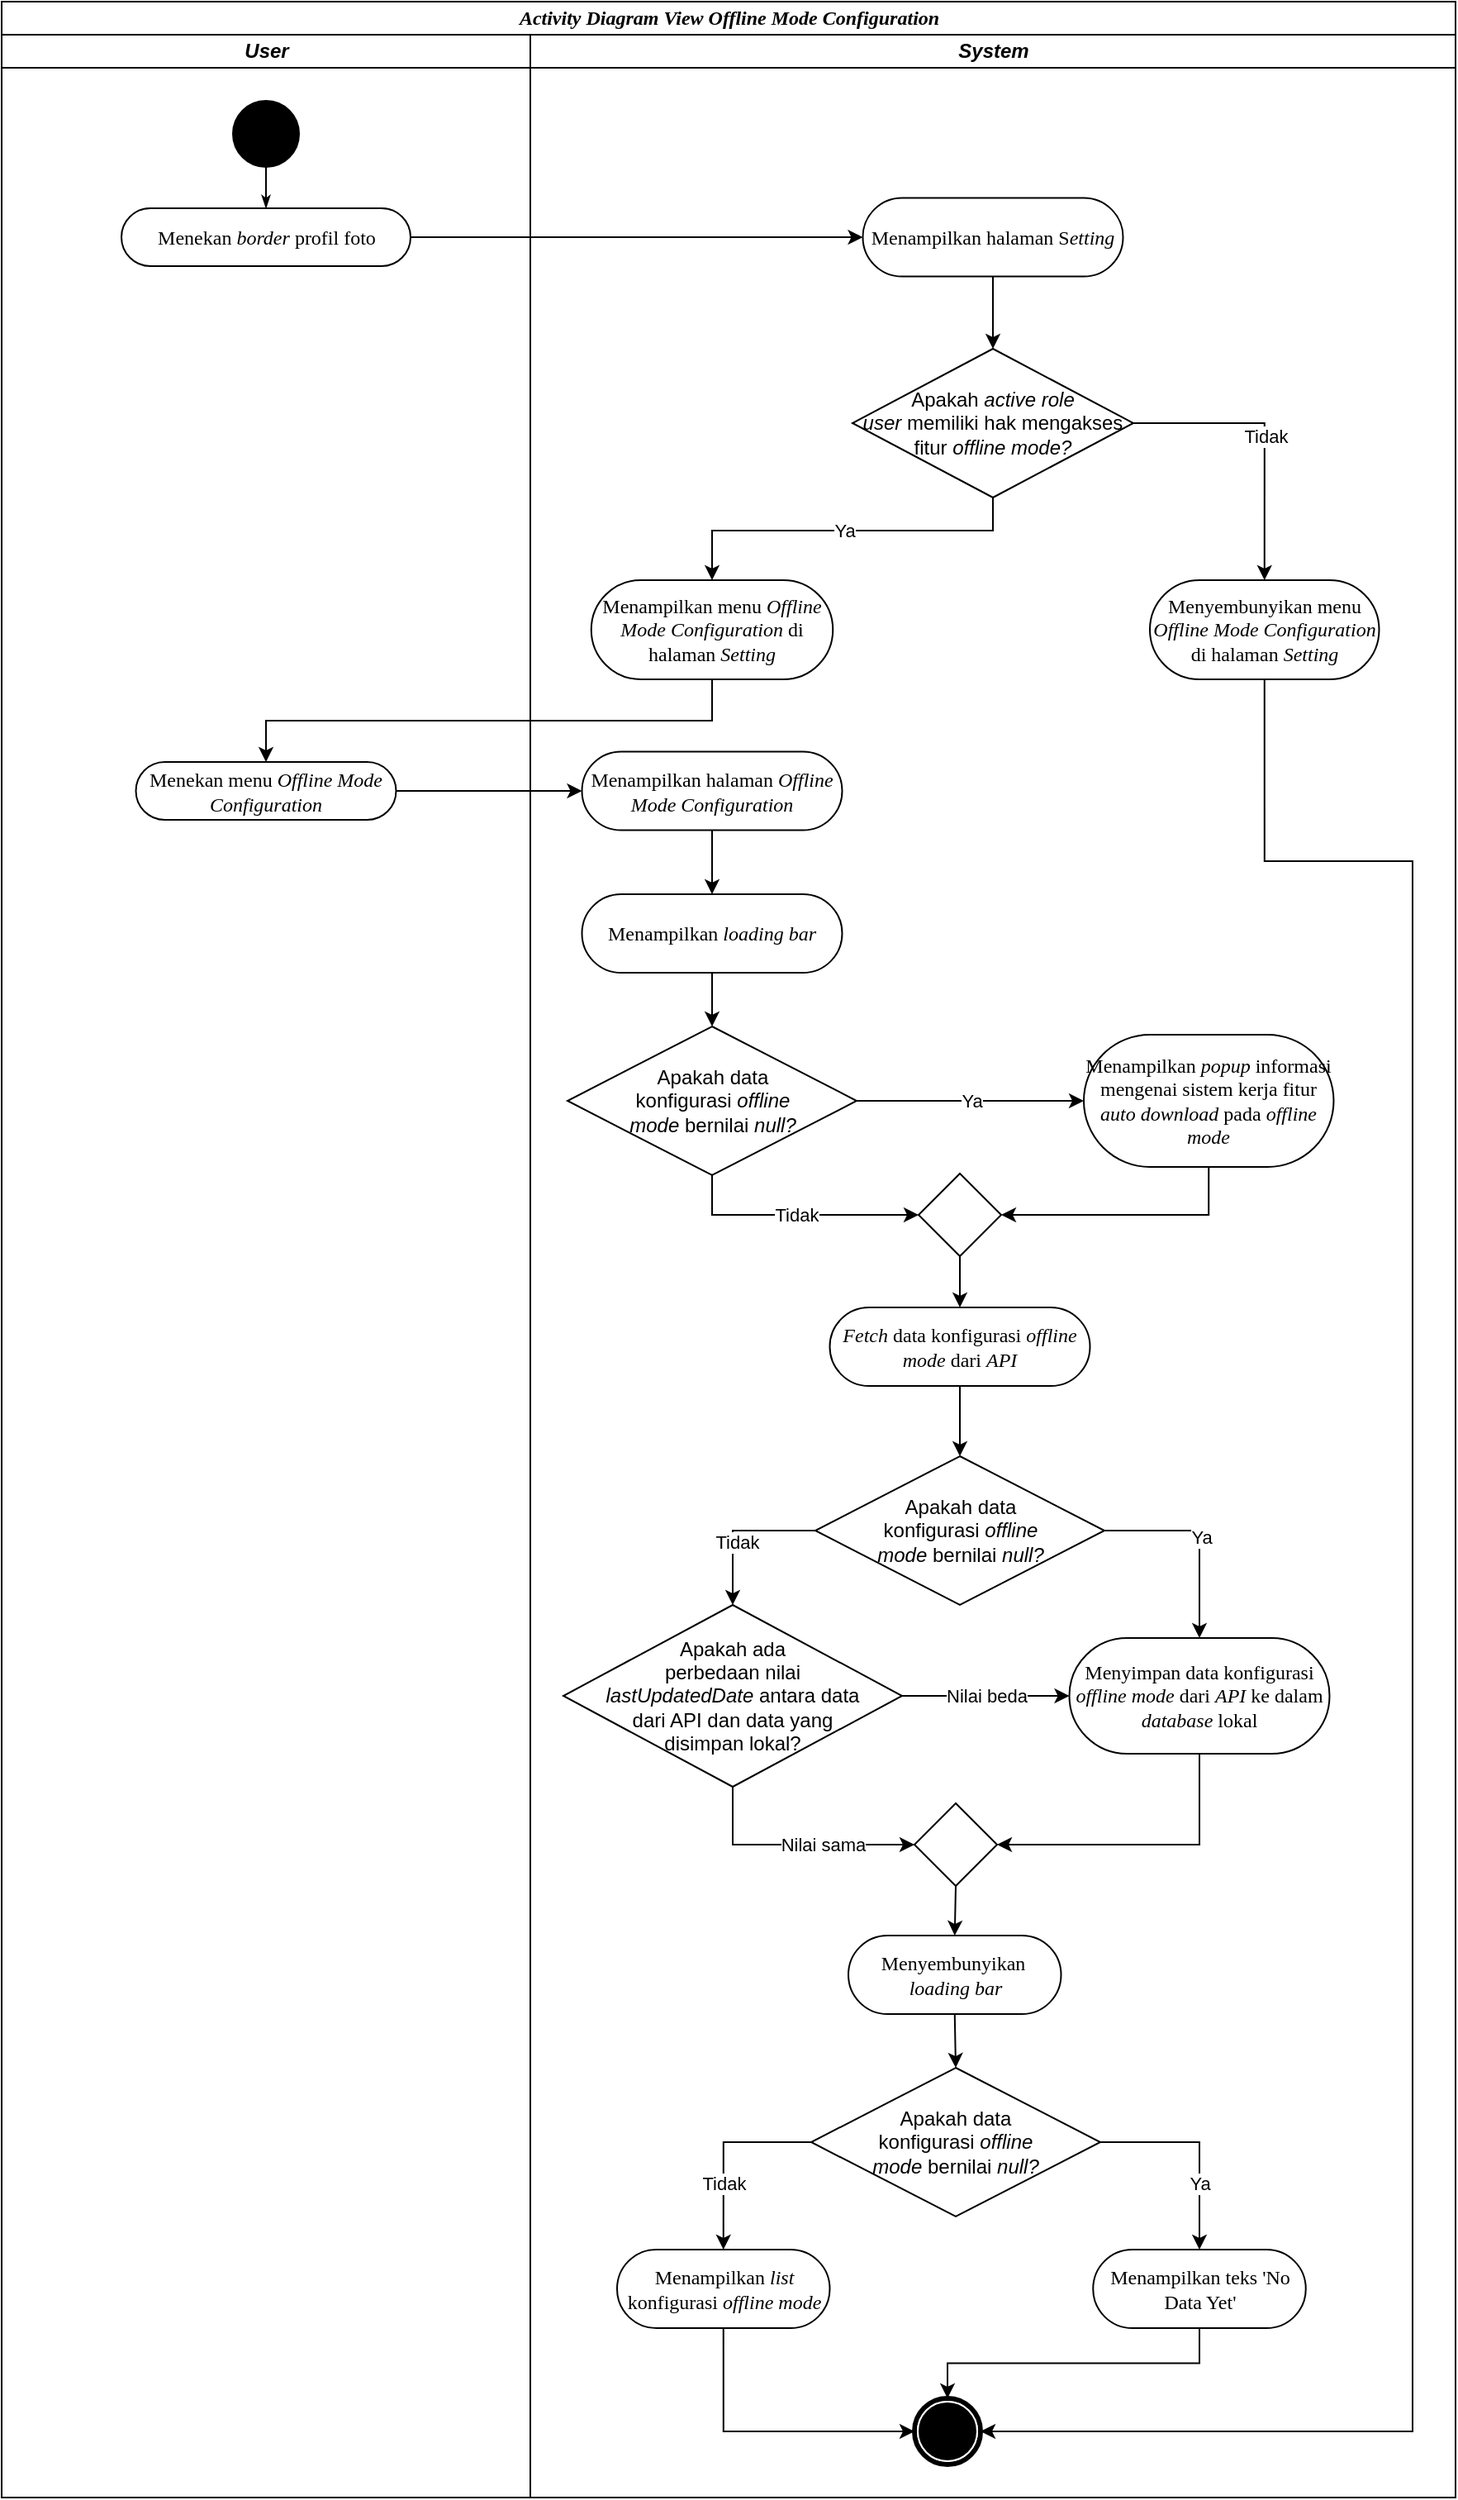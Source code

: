 <mxfile version="20.8.3" type="github">
  <diagram name="Page-1" id="0783ab3e-0a74-02c8-0abd-f7b4e66b4bec">
    <mxGraphModel dx="1985" dy="894" grid="1" gridSize="10" guides="1" tooltips="1" connect="1" arrows="1" fold="1" page="1" pageScale="1" pageWidth="850" pageHeight="1100" background="none" math="0" shadow="0">
      <root>
        <mxCell id="0" />
        <mxCell id="1" parent="0" />
        <mxCell id="1c1d494c118603dd-1" value="&lt;i&gt;Activity Diagram&lt;/i&gt;&amp;nbsp;&lt;i&gt;View Offline Mode Configuration&lt;/i&gt;" style="swimlane;html=1;childLayout=stackLayout;startSize=20;rounded=0;shadow=0;comic=0;labelBackgroundColor=none;strokeWidth=1;fontFamily=Verdana;fontSize=12;align=center;" parent="1" vertex="1">
          <mxGeometry x="85" y="160" width="880" height="1510" as="geometry" />
        </mxCell>
        <mxCell id="1c1d494c118603dd-2" value="&lt;i&gt;User&lt;/i&gt;" style="swimlane;html=1;startSize=20;" parent="1c1d494c118603dd-1" vertex="1">
          <mxGeometry y="20" width="320" height="1490" as="geometry">
            <mxRectangle y="20" width="40" height="970" as="alternateBounds" />
          </mxGeometry>
        </mxCell>
        <mxCell id="60571a20871a0731-4" value="" style="ellipse;whiteSpace=wrap;html=1;rounded=0;shadow=0;comic=0;labelBackgroundColor=none;strokeWidth=1;fillColor=#000000;fontFamily=Verdana;fontSize=12;align=center;" parent="1c1d494c118603dd-2" vertex="1">
          <mxGeometry x="140" y="40" width="40" height="40" as="geometry" />
        </mxCell>
        <mxCell id="60571a20871a0731-8" value="Menekan &lt;i&gt;border&lt;/i&gt;&amp;nbsp;profil foto" style="rounded=1;whiteSpace=wrap;html=1;shadow=0;comic=0;labelBackgroundColor=none;strokeWidth=1;fontFamily=Verdana;fontSize=12;align=center;arcSize=50;" parent="1c1d494c118603dd-2" vertex="1">
          <mxGeometry x="72.5" y="105" width="175" height="35" as="geometry" />
        </mxCell>
        <mxCell id="1c1d494c118603dd-27" style="rounded=0;html=1;labelBackgroundColor=none;startArrow=none;startFill=0;startSize=5;endArrow=classicThin;endFill=1;endSize=5;jettySize=auto;orthogonalLoop=1;strokeWidth=1;fontFamily=Verdana;fontSize=12" parent="1c1d494c118603dd-2" source="60571a20871a0731-4" target="60571a20871a0731-8" edge="1">
          <mxGeometry relative="1" as="geometry" />
        </mxCell>
        <mxCell id="d6DUmIdaFf7Irw5CP_DO-7" value="Menekan menu &lt;i&gt;Offline Mode Configuration&lt;/i&gt;" style="rounded=1;whiteSpace=wrap;html=1;shadow=0;comic=0;labelBackgroundColor=none;strokeWidth=1;fontFamily=Verdana;fontSize=12;align=center;arcSize=50;" vertex="1" parent="1c1d494c118603dd-2">
          <mxGeometry x="81.25" y="440" width="157.5" height="35" as="geometry" />
        </mxCell>
        <mxCell id="d6DUmIdaFf7Irw5CP_DO-2" style="edgeStyle=orthogonalEdgeStyle;rounded=0;orthogonalLoop=1;jettySize=auto;html=1;exitX=1;exitY=0.5;exitDx=0;exitDy=0;entryX=0;entryY=0.5;entryDx=0;entryDy=0;" edge="1" parent="1c1d494c118603dd-1" source="60571a20871a0731-8" target="d6DUmIdaFf7Irw5CP_DO-1">
          <mxGeometry relative="1" as="geometry" />
        </mxCell>
        <mxCell id="d6DUmIdaFf7Irw5CP_DO-10" style="edgeStyle=orthogonalEdgeStyle;rounded=0;orthogonalLoop=1;jettySize=auto;html=1;exitX=0.5;exitY=1;exitDx=0;exitDy=0;entryX=0.5;entryY=0;entryDx=0;entryDy=0;" edge="1" parent="1c1d494c118603dd-1" source="9redM43dmEc5Fs1zs8RA-35" target="d6DUmIdaFf7Irw5CP_DO-7">
          <mxGeometry relative="1" as="geometry" />
        </mxCell>
        <mxCell id="d6DUmIdaFf7Irw5CP_DO-12" style="edgeStyle=orthogonalEdgeStyle;rounded=0;orthogonalLoop=1;jettySize=auto;html=1;exitX=1;exitY=0.5;exitDx=0;exitDy=0;entryX=0;entryY=0.5;entryDx=0;entryDy=0;" edge="1" parent="1c1d494c118603dd-1" source="d6DUmIdaFf7Irw5CP_DO-7" target="d6DUmIdaFf7Irw5CP_DO-11">
          <mxGeometry relative="1" as="geometry" />
        </mxCell>
        <mxCell id="1c1d494c118603dd-4" value="&lt;i&gt;System&lt;/i&gt;" style="swimlane;html=1;startSize=20;" parent="1c1d494c118603dd-1" vertex="1">
          <mxGeometry x="320" y="20" width="560" height="1490" as="geometry" />
        </mxCell>
        <mxCell id="60571a20871a0731-5" value="" style="shape=mxgraph.bpmn.shape;html=1;verticalLabelPosition=bottom;labelBackgroundColor=#ffffff;verticalAlign=top;perimeter=ellipsePerimeter;outline=end;symbol=terminate;rounded=0;shadow=0;comic=0;strokeWidth=1;fontFamily=Verdana;fontSize=12;align=center;" parent="1c1d494c118603dd-4" vertex="1">
          <mxGeometry x="232.5" y="1430" width="40" height="40" as="geometry" />
        </mxCell>
        <mxCell id="9redM43dmEc5Fs1zs8RA-4" value="Apakah &lt;i&gt;active role user&lt;/i&gt;&amp;nbsp;memiliki hak mengakses fitur &lt;i&gt;offline mode?&lt;/i&gt;" style="rhombus;whiteSpace=wrap;html=1;" parent="1c1d494c118603dd-4" vertex="1">
          <mxGeometry x="195" y="190" width="170" height="90" as="geometry" />
        </mxCell>
        <mxCell id="d6DUmIdaFf7Irw5CP_DO-9" style="edgeStyle=orthogonalEdgeStyle;rounded=0;orthogonalLoop=1;jettySize=auto;html=1;exitX=0.5;exitY=1;exitDx=0;exitDy=0;entryX=1;entryY=0.5;entryDx=0;entryDy=0;" edge="1" parent="1c1d494c118603dd-4" source="9redM43dmEc5Fs1zs8RA-14" target="60571a20871a0731-5">
          <mxGeometry relative="1" as="geometry">
            <Array as="points">
              <mxPoint x="444" y="500" />
              <mxPoint x="534" y="500" />
              <mxPoint x="534" y="1450" />
            </Array>
          </mxGeometry>
        </mxCell>
        <mxCell id="9redM43dmEc5Fs1zs8RA-14" value="Menyembunyikan menu &lt;i&gt;Offline Mode Configuration &lt;/i&gt;di halaman &lt;i&gt;Setting&lt;/i&gt;" style="rounded=1;whiteSpace=wrap;html=1;shadow=0;comic=0;labelBackgroundColor=none;strokeWidth=1;fontFamily=Verdana;fontSize=12;align=center;arcSize=50;" parent="1c1d494c118603dd-4" vertex="1">
          <mxGeometry x="375" y="330" width="138.75" height="60" as="geometry" />
        </mxCell>
        <mxCell id="9redM43dmEc5Fs1zs8RA-16" value="" style="endArrow=classic;html=1;rounded=0;exitX=0.5;exitY=1;exitDx=0;exitDy=0;edgeStyle=orthogonalEdgeStyle;entryX=0.5;entryY=0;entryDx=0;entryDy=0;" parent="1c1d494c118603dd-4" source="9redM43dmEc5Fs1zs8RA-4" target="9redM43dmEc5Fs1zs8RA-35" edge="1">
          <mxGeometry relative="1" as="geometry">
            <mxPoint x="183.75" y="410" as="sourcePoint" />
            <mxPoint x="75" y="270" as="targetPoint" />
            <Array as="points">
              <mxPoint x="280" y="300" />
              <mxPoint x="110" y="300" />
            </Array>
          </mxGeometry>
        </mxCell>
        <mxCell id="9redM43dmEc5Fs1zs8RA-17" value="Ya" style="edgeLabel;resizable=0;html=1;align=center;verticalAlign=middle;" parent="9redM43dmEc5Fs1zs8RA-16" connectable="0" vertex="1">
          <mxGeometry relative="1" as="geometry" />
        </mxCell>
        <mxCell id="9redM43dmEc5Fs1zs8RA-18" value="" style="endArrow=classic;html=1;rounded=0;exitX=1;exitY=0.5;exitDx=0;exitDy=0;entryX=0.5;entryY=0;entryDx=0;entryDy=0;edgeStyle=orthogonalEdgeStyle;" parent="1c1d494c118603dd-4" source="9redM43dmEc5Fs1zs8RA-4" target="9redM43dmEc5Fs1zs8RA-14" edge="1">
          <mxGeometry relative="1" as="geometry">
            <mxPoint x="180" y="190" as="sourcePoint" />
            <mxPoint x="112.5" y="230" as="targetPoint" />
          </mxGeometry>
        </mxCell>
        <mxCell id="9redM43dmEc5Fs1zs8RA-19" value="Tidak" style="edgeLabel;resizable=0;html=1;align=center;verticalAlign=middle;" parent="9redM43dmEc5Fs1zs8RA-18" connectable="0" vertex="1">
          <mxGeometry relative="1" as="geometry" />
        </mxCell>
        <mxCell id="9redM43dmEc5Fs1zs8RA-35" value="Menampilkan menu &lt;i&gt;Offline Mode Configuration &lt;/i&gt;di halaman &lt;i&gt;Setting&lt;/i&gt;" style="rounded=1;whiteSpace=wrap;html=1;shadow=0;comic=0;labelBackgroundColor=none;strokeWidth=1;fontFamily=Verdana;fontSize=12;align=center;arcSize=50;" parent="1c1d494c118603dd-4" vertex="1">
          <mxGeometry x="36.88" y="330" width="146.25" height="60" as="geometry" />
        </mxCell>
        <mxCell id="d6DUmIdaFf7Irw5CP_DO-3" style="edgeStyle=orthogonalEdgeStyle;rounded=0;orthogonalLoop=1;jettySize=auto;html=1;exitX=0.5;exitY=1;exitDx=0;exitDy=0;entryX=0.5;entryY=0;entryDx=0;entryDy=0;" edge="1" parent="1c1d494c118603dd-4" source="d6DUmIdaFf7Irw5CP_DO-1" target="9redM43dmEc5Fs1zs8RA-4">
          <mxGeometry relative="1" as="geometry" />
        </mxCell>
        <mxCell id="d6DUmIdaFf7Irw5CP_DO-1" value="Menampilkan halaman S&lt;i&gt;etting&lt;/i&gt;" style="rounded=1;whiteSpace=wrap;html=1;shadow=0;comic=0;labelBackgroundColor=none;strokeWidth=1;fontFamily=Verdana;fontSize=12;align=center;arcSize=50;" vertex="1" parent="1c1d494c118603dd-4">
          <mxGeometry x="201.25" y="98.75" width="157.5" height="47.5" as="geometry" />
        </mxCell>
        <mxCell id="d6DUmIdaFf7Irw5CP_DO-14" style="edgeStyle=orthogonalEdgeStyle;rounded=0;orthogonalLoop=1;jettySize=auto;html=1;exitX=0.5;exitY=1;exitDx=0;exitDy=0;entryX=0.5;entryY=0;entryDx=0;entryDy=0;" edge="1" parent="1c1d494c118603dd-4" source="d6DUmIdaFf7Irw5CP_DO-11" target="d6DUmIdaFf7Irw5CP_DO-13">
          <mxGeometry relative="1" as="geometry" />
        </mxCell>
        <mxCell id="d6DUmIdaFf7Irw5CP_DO-11" value="Menampilkan halaman &lt;i&gt;Offline Mode Configuration&lt;/i&gt;" style="rounded=1;whiteSpace=wrap;html=1;shadow=0;comic=0;labelBackgroundColor=none;strokeWidth=1;fontFamily=Verdana;fontSize=12;align=center;arcSize=50;" vertex="1" parent="1c1d494c118603dd-4">
          <mxGeometry x="31.25" y="433.75" width="157.5" height="47.5" as="geometry" />
        </mxCell>
        <mxCell id="d6DUmIdaFf7Irw5CP_DO-16" style="edgeStyle=orthogonalEdgeStyle;rounded=0;orthogonalLoop=1;jettySize=auto;html=1;exitX=0.5;exitY=1;exitDx=0;exitDy=0;entryX=0.5;entryY=0;entryDx=0;entryDy=0;" edge="1" parent="1c1d494c118603dd-4" source="d6DUmIdaFf7Irw5CP_DO-13" target="d6DUmIdaFf7Irw5CP_DO-15">
          <mxGeometry relative="1" as="geometry" />
        </mxCell>
        <mxCell id="d6DUmIdaFf7Irw5CP_DO-13" value="Menampilkan &lt;i&gt;loading bar&lt;/i&gt;" style="rounded=1;whiteSpace=wrap;html=1;shadow=0;comic=0;labelBackgroundColor=none;strokeWidth=1;fontFamily=Verdana;fontSize=12;align=center;arcSize=50;" vertex="1" parent="1c1d494c118603dd-4">
          <mxGeometry x="31.25" y="520" width="157.5" height="47.5" as="geometry" />
        </mxCell>
        <mxCell id="d6DUmIdaFf7Irw5CP_DO-15" value="Apakah data &lt;br&gt;konfigurasi &lt;i&gt;offline &lt;br&gt;mode&lt;/i&gt;&amp;nbsp;bernilai &lt;i&gt;null?&lt;/i&gt;" style="rhombus;whiteSpace=wrap;html=1;" vertex="1" parent="1c1d494c118603dd-4">
          <mxGeometry x="22.5" y="600" width="175" height="90" as="geometry" />
        </mxCell>
        <mxCell id="d6DUmIdaFf7Irw5CP_DO-25" style="edgeStyle=orthogonalEdgeStyle;rounded=0;orthogonalLoop=1;jettySize=auto;html=1;exitX=0.5;exitY=1;exitDx=0;exitDy=0;entryX=1;entryY=0.5;entryDx=0;entryDy=0;" edge="1" parent="1c1d494c118603dd-4" source="d6DUmIdaFf7Irw5CP_DO-18" target="d6DUmIdaFf7Irw5CP_DO-24">
          <mxGeometry relative="1" as="geometry" />
        </mxCell>
        <mxCell id="d6DUmIdaFf7Irw5CP_DO-18" value="Menampilkan &lt;i&gt;popup &lt;/i&gt;informasi mengenai sistem kerja fitur &lt;i&gt;auto download &lt;/i&gt;pada &lt;i&gt;offline mode&lt;/i&gt;" style="rounded=1;whiteSpace=wrap;html=1;shadow=0;comic=0;labelBackgroundColor=none;strokeWidth=1;fontFamily=Verdana;fontSize=12;align=center;arcSize=50;" vertex="1" parent="1c1d494c118603dd-4">
          <mxGeometry x="335" y="605" width="151.25" height="80" as="geometry" />
        </mxCell>
        <mxCell id="d6DUmIdaFf7Irw5CP_DO-19" value="" style="endArrow=classic;html=1;rounded=0;exitX=1;exitY=0.5;exitDx=0;exitDy=0;edgeStyle=orthogonalEdgeStyle;entryX=0;entryY=0.5;entryDx=0;entryDy=0;" edge="1" parent="1c1d494c118603dd-4" source="d6DUmIdaFf7Irw5CP_DO-15" target="d6DUmIdaFf7Irw5CP_DO-18">
          <mxGeometry relative="1" as="geometry">
            <mxPoint x="44.44" y="670" as="sourcePoint" />
            <mxPoint x="40" y="740" as="targetPoint" />
            <Array as="points">
              <mxPoint x="205" y="645" />
              <mxPoint x="205" y="645" />
            </Array>
          </mxGeometry>
        </mxCell>
        <mxCell id="d6DUmIdaFf7Irw5CP_DO-20" value="Ya" style="edgeLabel;resizable=0;html=1;align=center;verticalAlign=middle;" connectable="0" vertex="1" parent="d6DUmIdaFf7Irw5CP_DO-19">
          <mxGeometry relative="1" as="geometry" />
        </mxCell>
        <mxCell id="d6DUmIdaFf7Irw5CP_DO-28" style="edgeStyle=orthogonalEdgeStyle;rounded=0;orthogonalLoop=1;jettySize=auto;html=1;exitX=0.5;exitY=1;exitDx=0;exitDy=0;entryX=0.5;entryY=0;entryDx=0;entryDy=0;" edge="1" parent="1c1d494c118603dd-4" source="d6DUmIdaFf7Irw5CP_DO-21" target="d6DUmIdaFf7Irw5CP_DO-27">
          <mxGeometry relative="1" as="geometry" />
        </mxCell>
        <mxCell id="d6DUmIdaFf7Irw5CP_DO-21" value="&lt;i&gt;Fetch &lt;/i&gt;data konfigurasi &lt;i&gt;offline mode&lt;/i&gt;&amp;nbsp;dari &lt;i&gt;API&lt;/i&gt;" style="rounded=1;whiteSpace=wrap;html=1;shadow=0;comic=0;labelBackgroundColor=none;strokeWidth=1;fontFamily=Verdana;fontSize=12;align=center;arcSize=50;" vertex="1" parent="1c1d494c118603dd-4">
          <mxGeometry x="181.25" y="770" width="157.5" height="47.5" as="geometry" />
        </mxCell>
        <mxCell id="d6DUmIdaFf7Irw5CP_DO-22" value="" style="endArrow=classic;html=1;rounded=0;exitX=0.5;exitY=1;exitDx=0;exitDy=0;edgeStyle=orthogonalEdgeStyle;entryX=0;entryY=0.5;entryDx=0;entryDy=0;" edge="1" parent="1c1d494c118603dd-4" source="d6DUmIdaFf7Irw5CP_DO-15" target="d6DUmIdaFf7Irw5CP_DO-24">
          <mxGeometry relative="1" as="geometry">
            <mxPoint x="114.99" y="710" as="sourcePoint" />
            <mxPoint x="224" y="730" as="targetPoint" />
            <Array as="points">
              <mxPoint x="110" y="714" />
            </Array>
          </mxGeometry>
        </mxCell>
        <mxCell id="d6DUmIdaFf7Irw5CP_DO-23" value="Tidak" style="edgeLabel;resizable=0;html=1;align=center;verticalAlign=middle;" connectable="0" vertex="1" parent="d6DUmIdaFf7Irw5CP_DO-22">
          <mxGeometry relative="1" as="geometry" />
        </mxCell>
        <mxCell id="d6DUmIdaFf7Irw5CP_DO-26" style="edgeStyle=orthogonalEdgeStyle;rounded=0;orthogonalLoop=1;jettySize=auto;html=1;exitX=0.5;exitY=1;exitDx=0;exitDy=0;entryX=0.5;entryY=0;entryDx=0;entryDy=0;" edge="1" parent="1c1d494c118603dd-4" source="d6DUmIdaFf7Irw5CP_DO-24" target="d6DUmIdaFf7Irw5CP_DO-21">
          <mxGeometry relative="1" as="geometry" />
        </mxCell>
        <mxCell id="d6DUmIdaFf7Irw5CP_DO-24" value="" style="rhombus;whiteSpace=wrap;html=1;" vertex="1" parent="1c1d494c118603dd-4">
          <mxGeometry x="235" y="689" width="50" height="50" as="geometry" />
        </mxCell>
        <mxCell id="d6DUmIdaFf7Irw5CP_DO-27" value="Apakah data &lt;br&gt;konfigurasi &lt;i&gt;offline &lt;br&gt;mode &lt;/i&gt;bernilai &lt;i&gt;null?&lt;/i&gt;" style="rhombus;whiteSpace=wrap;html=1;" vertex="1" parent="1c1d494c118603dd-4">
          <mxGeometry x="172.5" y="860" width="175" height="90" as="geometry" />
        </mxCell>
        <mxCell id="d6DUmIdaFf7Irw5CP_DO-29" value="" style="endArrow=classic;html=1;rounded=0;exitX=0;exitY=0.5;exitDx=0;exitDy=0;edgeStyle=orthogonalEdgeStyle;entryX=0.5;entryY=0;entryDx=0;entryDy=0;" edge="1" parent="1c1d494c118603dd-4" source="d6DUmIdaFf7Irw5CP_DO-27" target="d6DUmIdaFf7Irw5CP_DO-33">
          <mxGeometry relative="1" as="geometry">
            <mxPoint x="222.5" y="970.0" as="sourcePoint" />
            <mxPoint x="223" y="1010" as="targetPoint" />
            <Array as="points" />
          </mxGeometry>
        </mxCell>
        <mxCell id="d6DUmIdaFf7Irw5CP_DO-30" value="Tidak" style="edgeLabel;resizable=0;html=1;align=center;verticalAlign=middle;" connectable="0" vertex="1" parent="d6DUmIdaFf7Irw5CP_DO-29">
          <mxGeometry relative="1" as="geometry">
            <mxPoint y="7" as="offset" />
          </mxGeometry>
        </mxCell>
        <mxCell id="d6DUmIdaFf7Irw5CP_DO-31" value="" style="endArrow=classic;html=1;rounded=0;exitX=1;exitY=0.5;exitDx=0;exitDy=0;edgeStyle=orthogonalEdgeStyle;entryX=0.5;entryY=0;entryDx=0;entryDy=0;" edge="1" parent="1c1d494c118603dd-4" source="d6DUmIdaFf7Irw5CP_DO-27" target="d6DUmIdaFf7Irw5CP_DO-78">
          <mxGeometry relative="1" as="geometry">
            <mxPoint x="325" y="914.68" as="sourcePoint" />
            <mxPoint x="444" y="1070" as="targetPoint" />
            <Array as="points" />
          </mxGeometry>
        </mxCell>
        <mxCell id="d6DUmIdaFf7Irw5CP_DO-32" value="Ya" style="edgeLabel;resizable=0;html=1;align=center;verticalAlign=middle;" connectable="0" vertex="1" parent="d6DUmIdaFf7Irw5CP_DO-31">
          <mxGeometry relative="1" as="geometry">
            <mxPoint x="1" as="offset" />
          </mxGeometry>
        </mxCell>
        <mxCell id="d6DUmIdaFf7Irw5CP_DO-33" value="Apakah ada &lt;br&gt;perbedaan nilai &lt;i&gt;lastUpdatedDate&lt;/i&gt;&amp;nbsp;antara data &lt;br&gt;dari API dan data yang &lt;br&gt;disimpan lokal?" style="rhombus;whiteSpace=wrap;html=1;" vertex="1" parent="1c1d494c118603dd-4">
          <mxGeometry x="20" y="950" width="205" height="110" as="geometry" />
        </mxCell>
        <mxCell id="d6DUmIdaFf7Irw5CP_DO-76" value="" style="endArrow=classic;html=1;rounded=0;exitX=0.5;exitY=1;exitDx=0;exitDy=0;edgeStyle=orthogonalEdgeStyle;entryX=0;entryY=0.5;entryDx=0;entryDy=0;" edge="1" parent="1c1d494c118603dd-4" source="d6DUmIdaFf7Irw5CP_DO-33" target="d6DUmIdaFf7Irw5CP_DO-83">
          <mxGeometry relative="1" as="geometry">
            <mxPoint x="219.77" y="1070" as="sourcePoint" />
            <mxPoint x="219.77" y="1125" as="targetPoint" />
            <Array as="points" />
          </mxGeometry>
        </mxCell>
        <mxCell id="d6DUmIdaFf7Irw5CP_DO-77" value="Nilai sama" style="edgeLabel;resizable=0;html=1;align=center;verticalAlign=middle;" connectable="0" vertex="1" parent="d6DUmIdaFf7Irw5CP_DO-76">
          <mxGeometry relative="1" as="geometry">
            <mxPoint x="17" as="offset" />
          </mxGeometry>
        </mxCell>
        <mxCell id="d6DUmIdaFf7Irw5CP_DO-79" style="edgeStyle=orthogonalEdgeStyle;rounded=0;orthogonalLoop=1;jettySize=auto;html=1;exitX=0.5;exitY=1;exitDx=0;exitDy=0;entryX=1;entryY=0.5;entryDx=0;entryDy=0;" edge="1" parent="1c1d494c118603dd-4" source="d6DUmIdaFf7Irw5CP_DO-78" target="d6DUmIdaFf7Irw5CP_DO-83">
          <mxGeometry relative="1" as="geometry" />
        </mxCell>
        <mxCell id="d6DUmIdaFf7Irw5CP_DO-78" value="Menyimpan&amp;nbsp;data konfigurasi &lt;i&gt;offline mode&lt;/i&gt;&amp;nbsp;dari &lt;i&gt;API &lt;/i&gt;ke dalam &lt;i&gt;database &lt;/i&gt;lokal" style="rounded=1;whiteSpace=wrap;html=1;shadow=0;comic=0;labelBackgroundColor=none;strokeWidth=1;fontFamily=Verdana;fontSize=12;align=center;arcSize=50;" vertex="1" parent="1c1d494c118603dd-4">
          <mxGeometry x="326.25" y="970" width="157.5" height="70" as="geometry" />
        </mxCell>
        <mxCell id="d6DUmIdaFf7Irw5CP_DO-81" value="" style="endArrow=classic;html=1;rounded=0;exitX=1;exitY=0.5;exitDx=0;exitDy=0;edgeStyle=orthogonalEdgeStyle;entryX=0;entryY=0.5;entryDx=0;entryDy=0;" edge="1" parent="1c1d494c118603dd-4" source="d6DUmIdaFf7Irw5CP_DO-33" target="d6DUmIdaFf7Irw5CP_DO-78">
          <mxGeometry relative="1" as="geometry">
            <mxPoint x="225" y="1004.82" as="sourcePoint" />
            <mxPoint x="362.5" y="1004.82" as="targetPoint" />
            <Array as="points" />
          </mxGeometry>
        </mxCell>
        <mxCell id="d6DUmIdaFf7Irw5CP_DO-82" value="Nilai beda" style="edgeLabel;resizable=0;html=1;align=center;verticalAlign=middle;" connectable="0" vertex="1" parent="d6DUmIdaFf7Irw5CP_DO-81">
          <mxGeometry relative="1" as="geometry" />
        </mxCell>
        <mxCell id="d6DUmIdaFf7Irw5CP_DO-85" style="edgeStyle=orthogonalEdgeStyle;rounded=0;orthogonalLoop=1;jettySize=auto;html=1;exitX=0.5;exitY=1;exitDx=0;exitDy=0;entryX=0.5;entryY=0;entryDx=0;entryDy=0;" edge="1" parent="1c1d494c118603dd-4" source="d6DUmIdaFf7Irw5CP_DO-83" target="d6DUmIdaFf7Irw5CP_DO-84">
          <mxGeometry relative="1" as="geometry" />
        </mxCell>
        <mxCell id="d6DUmIdaFf7Irw5CP_DO-83" value="" style="rhombus;whiteSpace=wrap;html=1;" vertex="1" parent="1c1d494c118603dd-4">
          <mxGeometry x="232.5" y="1070" width="50" height="50" as="geometry" />
        </mxCell>
        <mxCell id="d6DUmIdaFf7Irw5CP_DO-87" style="edgeStyle=orthogonalEdgeStyle;rounded=0;orthogonalLoop=1;jettySize=auto;html=1;exitX=0.5;exitY=1;exitDx=0;exitDy=0;entryX=0.5;entryY=0;entryDx=0;entryDy=0;" edge="1" parent="1c1d494c118603dd-4" source="d6DUmIdaFf7Irw5CP_DO-84" target="d6DUmIdaFf7Irw5CP_DO-86">
          <mxGeometry relative="1" as="geometry" />
        </mxCell>
        <mxCell id="d6DUmIdaFf7Irw5CP_DO-84" value="Menyembunyikan&amp;nbsp;&lt;br&gt;&lt;i&gt;loading bar&lt;/i&gt;" style="rounded=1;whiteSpace=wrap;html=1;shadow=0;comic=0;labelBackgroundColor=none;strokeWidth=1;fontFamily=Verdana;fontSize=12;align=center;arcSize=50;" vertex="1" parent="1c1d494c118603dd-4">
          <mxGeometry x="192.5" y="1150" width="128.75" height="47.5" as="geometry" />
        </mxCell>
        <mxCell id="d6DUmIdaFf7Irw5CP_DO-86" value="Apakah data &lt;br&gt;konfigurasi &lt;i&gt;offline &lt;br&gt;mode &lt;/i&gt;bernilai &lt;i&gt;null?&lt;/i&gt;" style="rhombus;whiteSpace=wrap;html=1;" vertex="1" parent="1c1d494c118603dd-4">
          <mxGeometry x="170" y="1230" width="175" height="90" as="geometry" />
        </mxCell>
        <mxCell id="d6DUmIdaFf7Irw5CP_DO-94" style="edgeStyle=orthogonalEdgeStyle;rounded=0;orthogonalLoop=1;jettySize=auto;html=1;exitX=0.5;exitY=1;exitDx=0;exitDy=0;entryX=0;entryY=0.5;entryDx=0;entryDy=0;" edge="1" parent="1c1d494c118603dd-4" source="d6DUmIdaFf7Irw5CP_DO-88" target="60571a20871a0731-5">
          <mxGeometry relative="1" as="geometry" />
        </mxCell>
        <mxCell id="d6DUmIdaFf7Irw5CP_DO-88" value="Menampilkan &lt;i&gt;list &lt;/i&gt;konfigurasi &lt;i&gt;offline mode&lt;/i&gt;" style="rounded=1;whiteSpace=wrap;html=1;shadow=0;comic=0;labelBackgroundColor=none;strokeWidth=1;fontFamily=Verdana;fontSize=12;align=center;arcSize=50;" vertex="1" parent="1c1d494c118603dd-4">
          <mxGeometry x="52.5" y="1340" width="128.75" height="47.5" as="geometry" />
        </mxCell>
        <mxCell id="d6DUmIdaFf7Irw5CP_DO-95" style="edgeStyle=orthogonalEdgeStyle;rounded=0;orthogonalLoop=1;jettySize=auto;html=1;exitX=0.5;exitY=1;exitDx=0;exitDy=0;entryX=0.5;entryY=0;entryDx=0;entryDy=0;" edge="1" parent="1c1d494c118603dd-4" source="d6DUmIdaFf7Irw5CP_DO-89" target="60571a20871a0731-5">
          <mxGeometry relative="1" as="geometry" />
        </mxCell>
        <mxCell id="d6DUmIdaFf7Irw5CP_DO-89" value="Menampilkan teks &#39;No Data Yet&#39;" style="rounded=1;whiteSpace=wrap;html=1;shadow=0;comic=0;labelBackgroundColor=none;strokeWidth=1;fontFamily=Verdana;fontSize=12;align=center;arcSize=50;" vertex="1" parent="1c1d494c118603dd-4">
          <mxGeometry x="340.63" y="1340" width="128.75" height="47.5" as="geometry" />
        </mxCell>
        <mxCell id="d6DUmIdaFf7Irw5CP_DO-90" value="" style="endArrow=classic;html=1;rounded=0;exitX=1;exitY=0.5;exitDx=0;exitDy=0;edgeStyle=orthogonalEdgeStyle;entryX=0.5;entryY=0;entryDx=0;entryDy=0;" edge="1" parent="1c1d494c118603dd-4" source="d6DUmIdaFf7Irw5CP_DO-86" target="d6DUmIdaFf7Irw5CP_DO-89">
          <mxGeometry relative="1" as="geometry">
            <mxPoint x="358.75" y="1275" as="sourcePoint" />
            <mxPoint x="416.25" y="1340" as="targetPoint" />
            <Array as="points" />
          </mxGeometry>
        </mxCell>
        <mxCell id="d6DUmIdaFf7Irw5CP_DO-91" value="Ya" style="edgeLabel;resizable=0;html=1;align=center;verticalAlign=middle;" connectable="0" vertex="1" parent="d6DUmIdaFf7Irw5CP_DO-90">
          <mxGeometry relative="1" as="geometry">
            <mxPoint y="22" as="offset" />
          </mxGeometry>
        </mxCell>
        <mxCell id="d6DUmIdaFf7Irw5CP_DO-92" value="" style="endArrow=classic;html=1;rounded=0;exitX=0;exitY=0.5;exitDx=0;exitDy=0;edgeStyle=orthogonalEdgeStyle;entryX=0.5;entryY=0;entryDx=0;entryDy=0;" edge="1" parent="1c1d494c118603dd-4" source="d6DUmIdaFf7Irw5CP_DO-86" target="d6DUmIdaFf7Irw5CP_DO-88">
          <mxGeometry relative="1" as="geometry">
            <mxPoint x="165.02" y="1275" as="sourcePoint" />
            <mxPoint x="115.02" y="1320" as="targetPoint" />
            <Array as="points" />
          </mxGeometry>
        </mxCell>
        <mxCell id="d6DUmIdaFf7Irw5CP_DO-93" value="Tidak" style="edgeLabel;resizable=0;html=1;align=center;verticalAlign=middle;" connectable="0" vertex="1" parent="d6DUmIdaFf7Irw5CP_DO-92">
          <mxGeometry relative="1" as="geometry">
            <mxPoint y="19" as="offset" />
          </mxGeometry>
        </mxCell>
      </root>
    </mxGraphModel>
  </diagram>
</mxfile>

